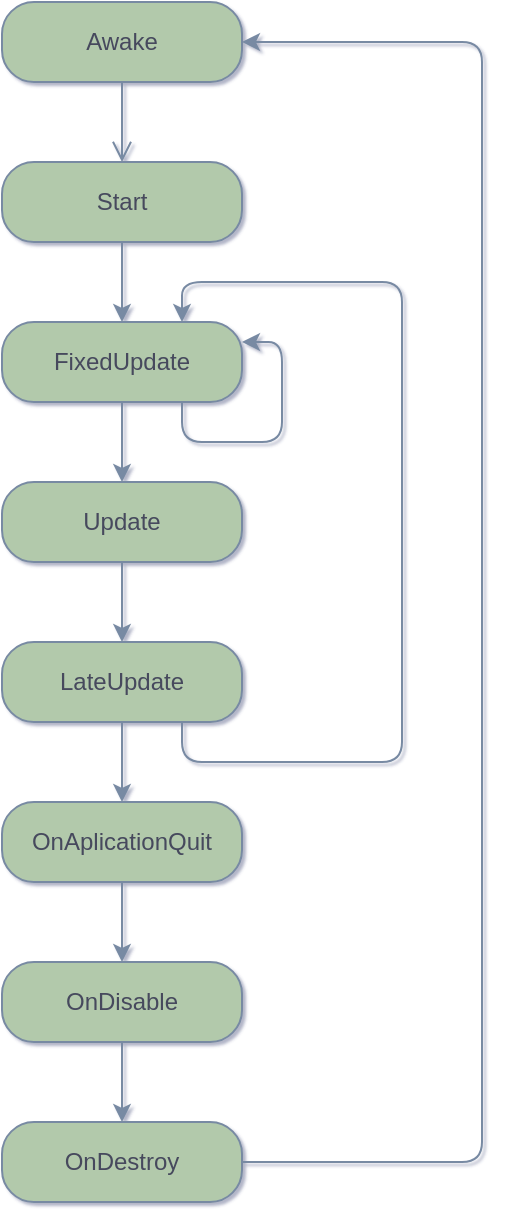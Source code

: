 <mxfile version="17.4.2" type="device"><diagram id="E_orQbEBoSFd_8zk_og7" name="Page-1"><mxGraphModel dx="1422" dy="857" grid="1" gridSize="10" guides="1" tooltips="1" connect="1" arrows="1" fold="1" page="1" pageScale="1" pageWidth="1169" pageHeight="1654" math="0" shadow="1"><root><mxCell id="0"/><mxCell id="1" parent="0"/><mxCell id="47KXICkjYnwut5Lq8zQ7-1" value="Awake" style="rounded=1;whiteSpace=wrap;html=1;arcSize=40;fontColor=#46495D;fillColor=#B2C9AB;strokeColor=#788AA3;sketch=0;" vertex="1" parent="1"><mxGeometry x="360" y="80" width="120" height="40" as="geometry"/></mxCell><mxCell id="47KXICkjYnwut5Lq8zQ7-2" value="" style="edgeStyle=orthogonalEdgeStyle;html=1;verticalAlign=bottom;endArrow=open;endSize=8;strokeColor=#788AA3;rounded=1;sketch=0;fontColor=#46495D;fillColor=#B2C9AB;curved=0;entryX=0.5;entryY=0;entryDx=0;entryDy=0;" edge="1" source="47KXICkjYnwut5Lq8zQ7-1" parent="1" target="47KXICkjYnwut5Lq8zQ7-3"><mxGeometry relative="1" as="geometry"><mxPoint x="430" y="160" as="targetPoint"/></mxGeometry></mxCell><mxCell id="47KXICkjYnwut5Lq8zQ7-13" style="edgeStyle=orthogonalEdgeStyle;curved=0;rounded=1;sketch=0;orthogonalLoop=1;jettySize=auto;html=1;entryX=0.5;entryY=0;entryDx=0;entryDy=0;fontColor=#46495D;strokeColor=#788AA3;fillColor=#B2C9AB;" edge="1" parent="1" source="47KXICkjYnwut5Lq8zQ7-3" target="47KXICkjYnwut5Lq8zQ7-4"><mxGeometry relative="1" as="geometry"/></mxCell><mxCell id="47KXICkjYnwut5Lq8zQ7-3" value="Start" style="rounded=1;whiteSpace=wrap;html=1;arcSize=40;fontColor=#46495D;fillColor=#B2C9AB;strokeColor=#788AA3;sketch=0;" vertex="1" parent="1"><mxGeometry x="360" y="160" width="120" height="40" as="geometry"/></mxCell><mxCell id="47KXICkjYnwut5Lq8zQ7-14" style="edgeStyle=orthogonalEdgeStyle;curved=0;rounded=1;sketch=0;orthogonalLoop=1;jettySize=auto;html=1;entryX=0.5;entryY=0;entryDx=0;entryDy=0;fontColor=#46495D;strokeColor=#788AA3;fillColor=#B2C9AB;" edge="1" parent="1" source="47KXICkjYnwut5Lq8zQ7-4" target="47KXICkjYnwut5Lq8zQ7-5"><mxGeometry relative="1" as="geometry"/></mxCell><mxCell id="47KXICkjYnwut5Lq8zQ7-4" value="FixedUpdate" style="rounded=1;whiteSpace=wrap;html=1;arcSize=40;fontColor=#46495D;fillColor=#B2C9AB;strokeColor=#788AA3;sketch=0;" vertex="1" parent="1"><mxGeometry x="360" y="240" width="120" height="40" as="geometry"/></mxCell><mxCell id="47KXICkjYnwut5Lq8zQ7-15" style="edgeStyle=orthogonalEdgeStyle;curved=0;rounded=1;sketch=0;orthogonalLoop=1;jettySize=auto;html=1;entryX=0.5;entryY=0;entryDx=0;entryDy=0;fontColor=#46495D;strokeColor=#788AA3;fillColor=#B2C9AB;" edge="1" parent="1" source="47KXICkjYnwut5Lq8zQ7-5" target="47KXICkjYnwut5Lq8zQ7-6"><mxGeometry relative="1" as="geometry"/></mxCell><mxCell id="47KXICkjYnwut5Lq8zQ7-5" value="Update" style="rounded=1;whiteSpace=wrap;html=1;arcSize=40;fontColor=#46495D;fillColor=#B2C9AB;strokeColor=#788AA3;sketch=0;" vertex="1" parent="1"><mxGeometry x="360" y="320" width="120" height="40" as="geometry"/></mxCell><mxCell id="47KXICkjYnwut5Lq8zQ7-11" style="edgeStyle=orthogonalEdgeStyle;curved=0;rounded=1;sketch=0;orthogonalLoop=1;jettySize=auto;html=1;exitX=0.75;exitY=1;exitDx=0;exitDy=0;entryX=0.75;entryY=0;entryDx=0;entryDy=0;fontColor=#46495D;strokeColor=#788AA3;fillColor=#B2C9AB;" edge="1" parent="1" source="47KXICkjYnwut5Lq8zQ7-6" target="47KXICkjYnwut5Lq8zQ7-4"><mxGeometry relative="1" as="geometry"><Array as="points"><mxPoint x="450" y="460"/><mxPoint x="560" y="460"/><mxPoint x="560" y="220"/><mxPoint x="450" y="220"/></Array></mxGeometry></mxCell><mxCell id="47KXICkjYnwut5Lq8zQ7-16" style="edgeStyle=orthogonalEdgeStyle;curved=0;rounded=1;sketch=0;orthogonalLoop=1;jettySize=auto;html=1;entryX=0.5;entryY=0;entryDx=0;entryDy=0;fontColor=#46495D;strokeColor=#788AA3;fillColor=#B2C9AB;" edge="1" parent="1" source="47KXICkjYnwut5Lq8zQ7-6" target="47KXICkjYnwut5Lq8zQ7-7"><mxGeometry relative="1" as="geometry"/></mxCell><mxCell id="47KXICkjYnwut5Lq8zQ7-6" value="LateUpdate" style="rounded=1;whiteSpace=wrap;html=1;arcSize=40;fontColor=#46495D;fillColor=#B2C9AB;strokeColor=#788AA3;sketch=0;" vertex="1" parent="1"><mxGeometry x="360" y="400" width="120" height="40" as="geometry"/></mxCell><mxCell id="47KXICkjYnwut5Lq8zQ7-17" style="edgeStyle=orthogonalEdgeStyle;curved=0;rounded=1;sketch=0;orthogonalLoop=1;jettySize=auto;html=1;entryX=0.5;entryY=0;entryDx=0;entryDy=0;fontColor=#46495D;strokeColor=#788AA3;fillColor=#B2C9AB;" edge="1" parent="1" source="47KXICkjYnwut5Lq8zQ7-7" target="47KXICkjYnwut5Lq8zQ7-8"><mxGeometry relative="1" as="geometry"/></mxCell><mxCell id="47KXICkjYnwut5Lq8zQ7-7" value="OnAplicationQuit" style="rounded=1;whiteSpace=wrap;html=1;arcSize=40;fontColor=#46495D;fillColor=#B2C9AB;strokeColor=#788AA3;sketch=0;" vertex="1" parent="1"><mxGeometry x="360" y="480" width="120" height="40" as="geometry"/></mxCell><mxCell id="47KXICkjYnwut5Lq8zQ7-18" style="edgeStyle=orthogonalEdgeStyle;curved=0;rounded=1;sketch=0;orthogonalLoop=1;jettySize=auto;html=1;entryX=0.5;entryY=0;entryDx=0;entryDy=0;fontColor=#46495D;strokeColor=#788AA3;fillColor=#B2C9AB;" edge="1" parent="1" source="47KXICkjYnwut5Lq8zQ7-8" target="47KXICkjYnwut5Lq8zQ7-9"><mxGeometry relative="1" as="geometry"/></mxCell><mxCell id="47KXICkjYnwut5Lq8zQ7-8" value="OnDisable" style="rounded=1;whiteSpace=wrap;html=1;arcSize=40;fontColor=#46495D;fillColor=#B2C9AB;strokeColor=#788AA3;sketch=0;" vertex="1" parent="1"><mxGeometry x="360" y="560" width="120" height="40" as="geometry"/></mxCell><mxCell id="47KXICkjYnwut5Lq8zQ7-10" style="edgeStyle=orthogonalEdgeStyle;curved=0;rounded=1;sketch=0;orthogonalLoop=1;jettySize=auto;html=1;entryX=1;entryY=0.5;entryDx=0;entryDy=0;fontColor=#46495D;strokeColor=#788AA3;fillColor=#B2C9AB;" edge="1" parent="1" source="47KXICkjYnwut5Lq8zQ7-9" target="47KXICkjYnwut5Lq8zQ7-1"><mxGeometry relative="1" as="geometry"><Array as="points"><mxPoint x="600" y="660"/><mxPoint x="600" y="100"/></Array></mxGeometry></mxCell><mxCell id="47KXICkjYnwut5Lq8zQ7-9" value="OnDestroy" style="rounded=1;whiteSpace=wrap;html=1;arcSize=40;fontColor=#46495D;fillColor=#B2C9AB;strokeColor=#788AA3;sketch=0;" vertex="1" parent="1"><mxGeometry x="360" y="640" width="120" height="40" as="geometry"/></mxCell><mxCell id="47KXICkjYnwut5Lq8zQ7-12" style="edgeStyle=orthogonalEdgeStyle;curved=0;rounded=1;sketch=0;orthogonalLoop=1;jettySize=auto;html=1;exitX=0.75;exitY=1;exitDx=0;exitDy=0;entryX=1;entryY=0.25;entryDx=0;entryDy=0;fontColor=#46495D;strokeColor=#788AA3;fillColor=#B2C9AB;" edge="1" parent="1" source="47KXICkjYnwut5Lq8zQ7-4" target="47KXICkjYnwut5Lq8zQ7-4"><mxGeometry relative="1" as="geometry"/></mxCell></root></mxGraphModel></diagram></mxfile>